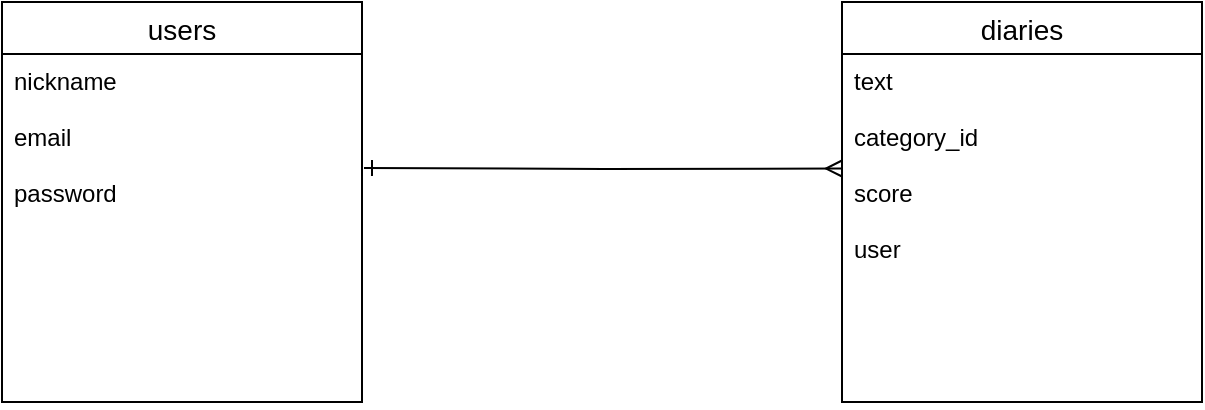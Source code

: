 <mxfile>
    <diagram id="gPCjac-6VVWgtDtjD_hE" name="ページ1">
        <mxGraphModel dx="566" dy="474" grid="1" gridSize="10" guides="0" tooltips="1" connect="1" arrows="1" fold="1" page="1" pageScale="1" pageWidth="850" pageHeight="1100" math="0" shadow="0">
            <root>
                <mxCell id="0"/>
                <mxCell id="1" parent="0"/>
                <mxCell id="2" value="users" style="swimlane;fontStyle=0;childLayout=stackLayout;horizontal=1;startSize=26;horizontalStack=0;resizeParent=1;resizeParentMax=0;resizeLast=0;collapsible=1;marginBottom=0;align=center;fontSize=14;" parent="1" vertex="1">
                    <mxGeometry x="120" y="200" width="180" height="200" as="geometry"/>
                </mxCell>
                <mxCell id="15" value="nickname&#10;&#10;email&#10;&#10;password" style="text;strokeColor=none;fillColor=none;spacingLeft=4;spacingRight=4;overflow=hidden;rotatable=0;points=[[0,0.5],[1,0.5]];portConstraint=eastwest;fontSize=12;" vertex="1" parent="2">
                    <mxGeometry y="26" width="180" height="174" as="geometry"/>
                </mxCell>
                <mxCell id="6" value="diaries" style="swimlane;fontStyle=0;childLayout=stackLayout;horizontal=1;startSize=26;horizontalStack=0;resizeParent=1;resizeParentMax=0;resizeLast=0;collapsible=1;marginBottom=0;align=center;fontSize=14;" parent="1" vertex="1">
                    <mxGeometry x="540" y="200" width="180" height="200" as="geometry"/>
                </mxCell>
                <mxCell id="9" value="text&#10;&#10;category_id&#10;&#10;score&#10;&#10;user" style="text;strokeColor=none;fillColor=none;spacingLeft=4;spacingRight=4;overflow=hidden;rotatable=0;points=[[0,0.5],[1,0.5]];portConstraint=eastwest;fontSize=12;" parent="6" vertex="1">
                    <mxGeometry y="26" width="180" height="174" as="geometry"/>
                </mxCell>
                <mxCell id="14" style="edgeStyle=orthogonalEdgeStyle;rounded=0;orthogonalLoop=1;jettySize=auto;html=1;entryX=0;entryY=0.329;entryDx=0;entryDy=0;endArrow=ERmany;endFill=0;startArrow=ERone;startFill=0;entryPerimeter=0;" parent="1" target="9" edge="1">
                    <mxGeometry relative="1" as="geometry">
                        <mxPoint x="301" y="283" as="sourcePoint"/>
                        <mxPoint x="341" y="360" as="targetPoint"/>
                    </mxGeometry>
                </mxCell>
            </root>
        </mxGraphModel>
    </diagram>
</mxfile>